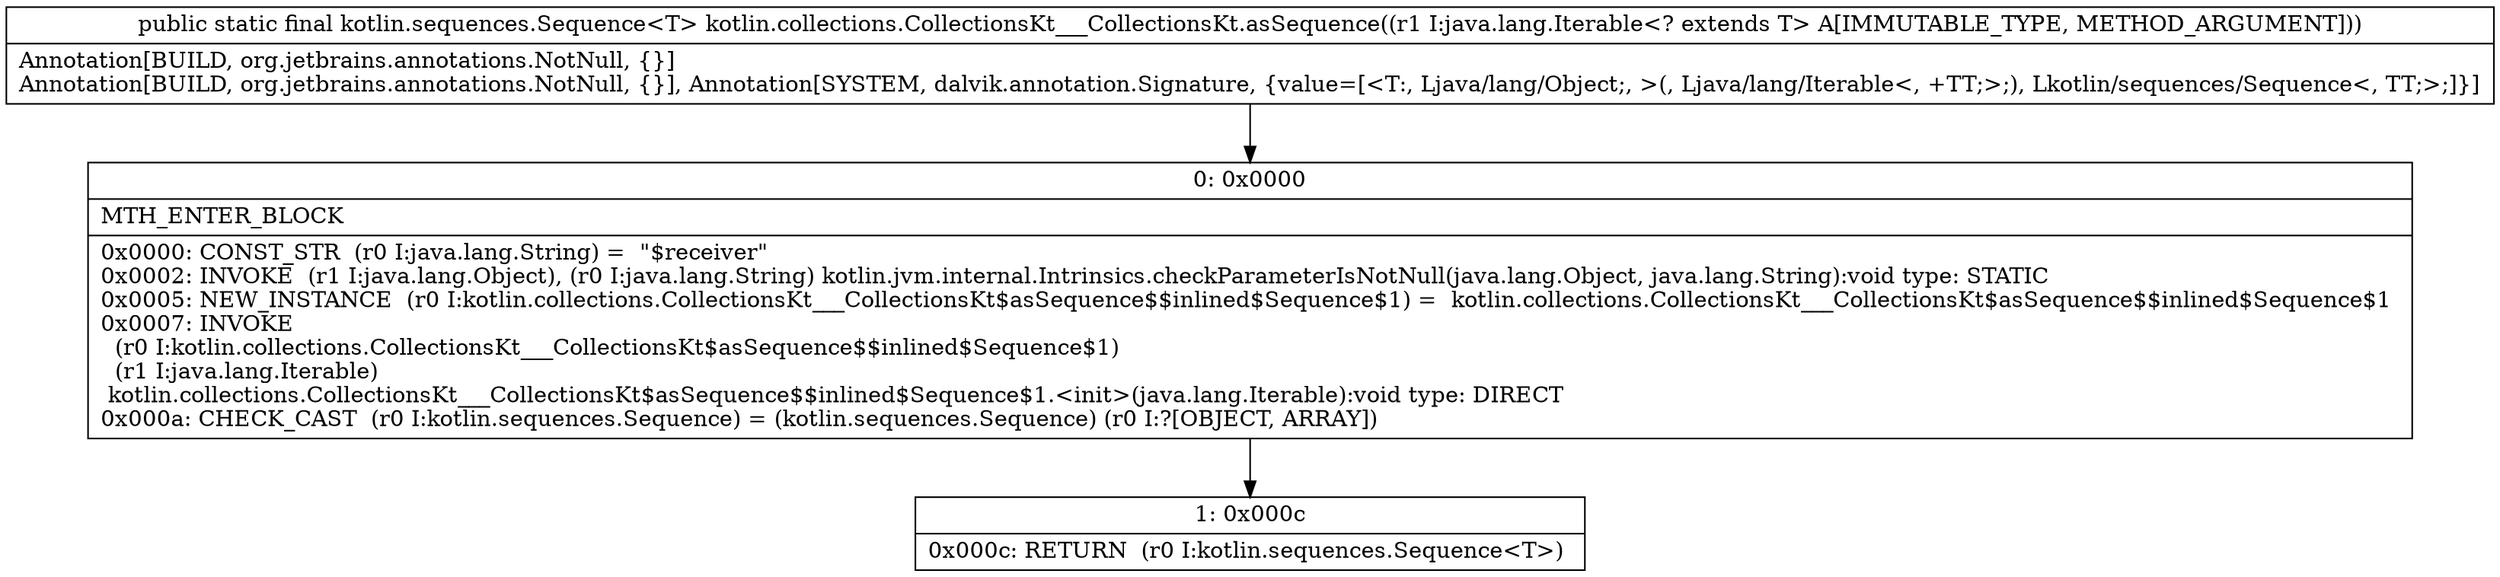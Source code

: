 digraph "CFG forkotlin.collections.CollectionsKt___CollectionsKt.asSequence(Ljava\/lang\/Iterable;)Lkotlin\/sequences\/Sequence;" {
Node_0 [shape=record,label="{0\:\ 0x0000|MTH_ENTER_BLOCK\l|0x0000: CONST_STR  (r0 I:java.lang.String) =  \"$receiver\" \l0x0002: INVOKE  (r1 I:java.lang.Object), (r0 I:java.lang.String) kotlin.jvm.internal.Intrinsics.checkParameterIsNotNull(java.lang.Object, java.lang.String):void type: STATIC \l0x0005: NEW_INSTANCE  (r0 I:kotlin.collections.CollectionsKt___CollectionsKt$asSequence$$inlined$Sequence$1) =  kotlin.collections.CollectionsKt___CollectionsKt$asSequence$$inlined$Sequence$1 \l0x0007: INVOKE  \l  (r0 I:kotlin.collections.CollectionsKt___CollectionsKt$asSequence$$inlined$Sequence$1)\l  (r1 I:java.lang.Iterable)\l kotlin.collections.CollectionsKt___CollectionsKt$asSequence$$inlined$Sequence$1.\<init\>(java.lang.Iterable):void type: DIRECT \l0x000a: CHECK_CAST  (r0 I:kotlin.sequences.Sequence) = (kotlin.sequences.Sequence) (r0 I:?[OBJECT, ARRAY]) \l}"];
Node_1 [shape=record,label="{1\:\ 0x000c|0x000c: RETURN  (r0 I:kotlin.sequences.Sequence\<T\>) \l}"];
MethodNode[shape=record,label="{public static final kotlin.sequences.Sequence\<T\> kotlin.collections.CollectionsKt___CollectionsKt.asSequence((r1 I:java.lang.Iterable\<? extends T\> A[IMMUTABLE_TYPE, METHOD_ARGUMENT]))  | Annotation[BUILD, org.jetbrains.annotations.NotNull, \{\}]\lAnnotation[BUILD, org.jetbrains.annotations.NotNull, \{\}], Annotation[SYSTEM, dalvik.annotation.Signature, \{value=[\<T:, Ljava\/lang\/Object;, \>(, Ljava\/lang\/Iterable\<, +TT;\>;), Lkotlin\/sequences\/Sequence\<, TT;\>;]\}]\l}"];
MethodNode -> Node_0;
Node_0 -> Node_1;
}

